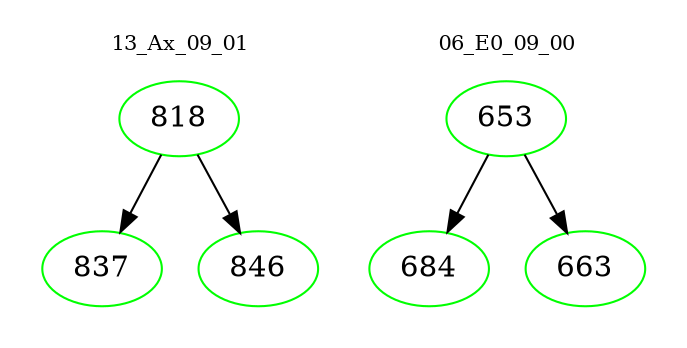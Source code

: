 digraph{
subgraph cluster_0 {
color = white
label = "13_Ax_09_01";
fontsize=10;
T0_818 [label="818", color="green"]
T0_818 -> T0_837 [color="black"]
T0_837 [label="837", color="green"]
T0_818 -> T0_846 [color="black"]
T0_846 [label="846", color="green"]
}
subgraph cluster_1 {
color = white
label = "06_E0_09_00";
fontsize=10;
T1_653 [label="653", color="green"]
T1_653 -> T1_684 [color="black"]
T1_684 [label="684", color="green"]
T1_653 -> T1_663 [color="black"]
T1_663 [label="663", color="green"]
}
}
